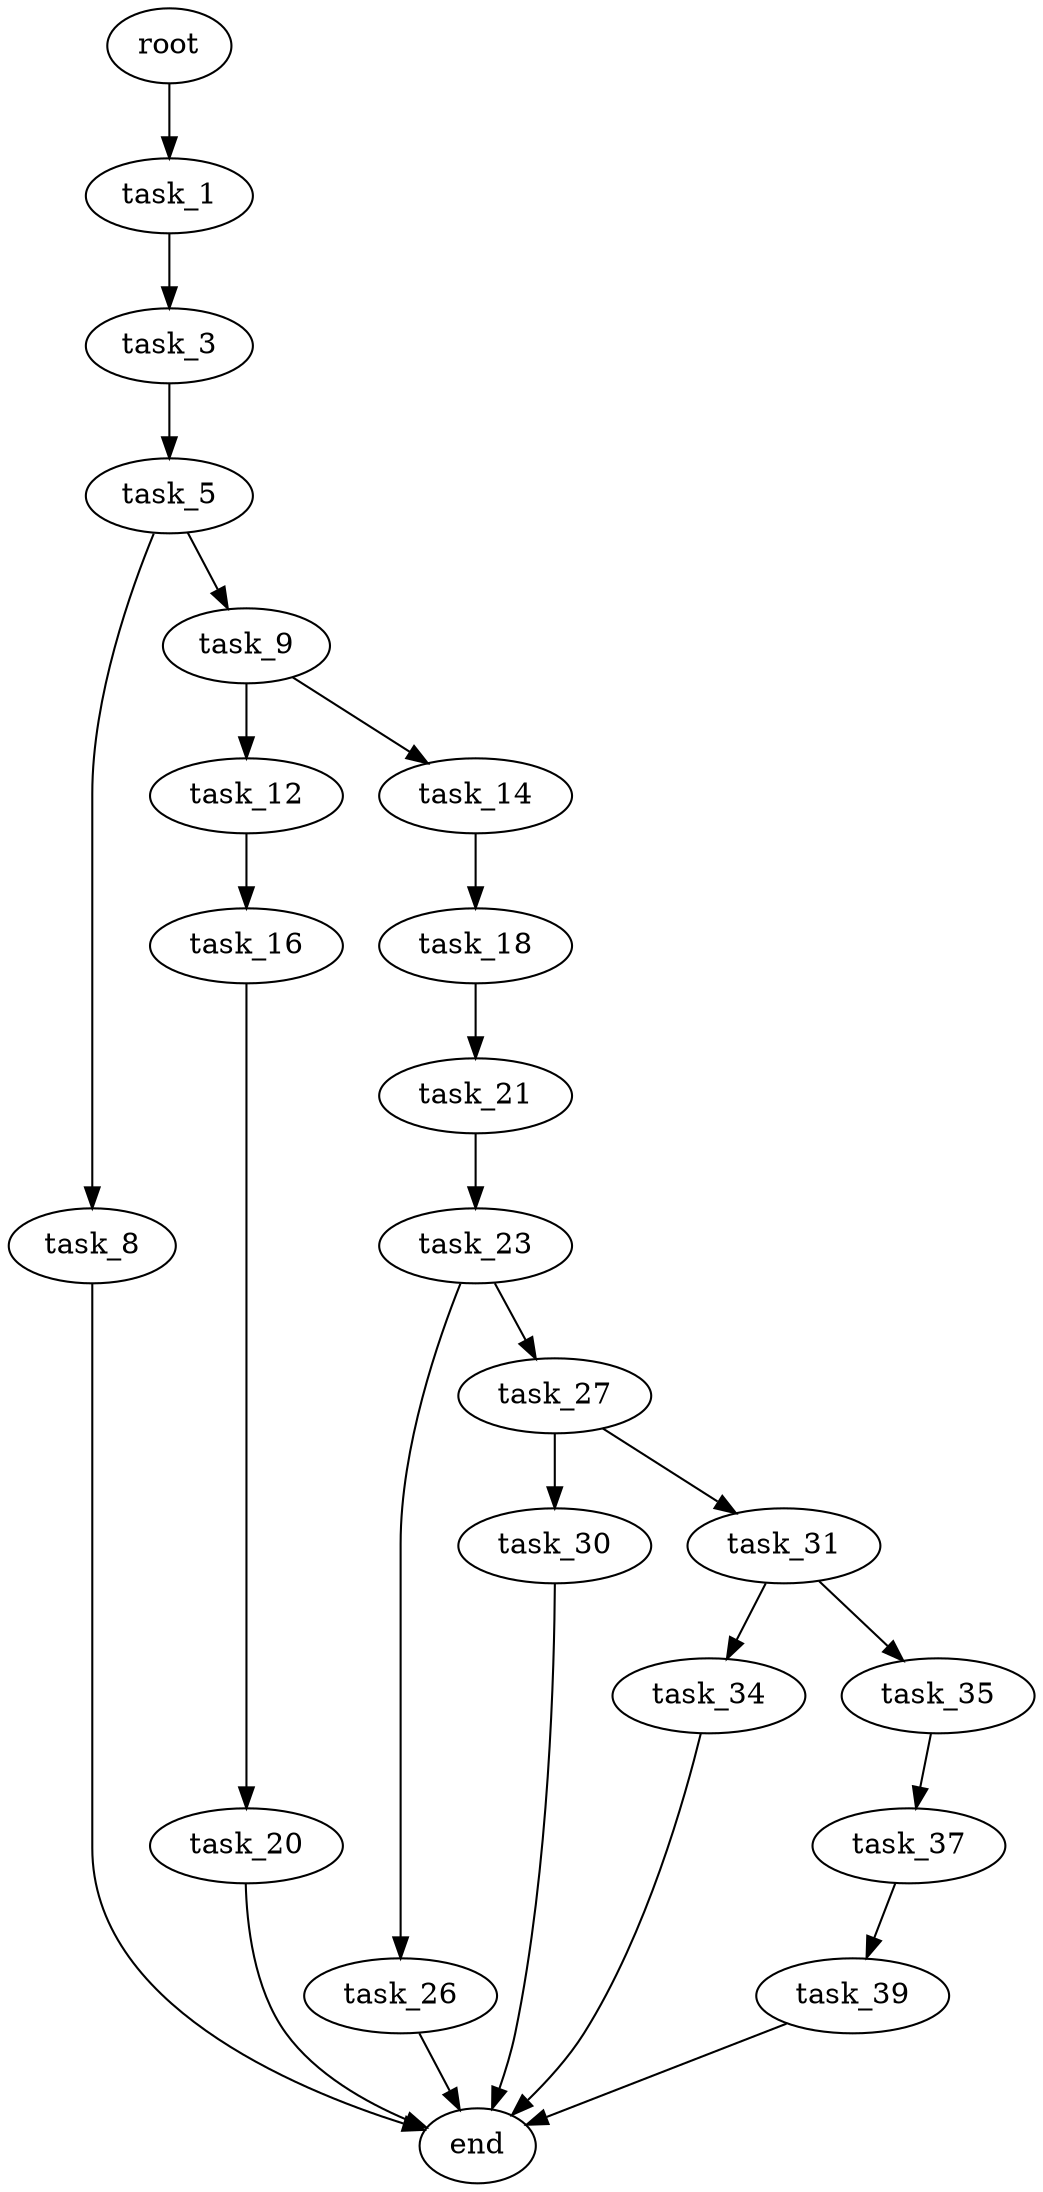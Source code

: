 digraph G {
  root [size="0.000000"];
  task_1 [size="180910409989.000000"];
  task_3 [size="74657895921.000000"];
  task_5 [size="16117176442.000000"];
  task_8 [size="18801577256.000000"];
  task_9 [size="37454311875.000000"];
  task_12 [size="1195254185.000000"];
  task_14 [size="8589934592.000000"];
  task_16 [size="105793979874.000000"];
  task_18 [size="58206194298.000000"];
  task_20 [size="231928233984.000000"];
  task_21 [size="8589934592.000000"];
  task_23 [size="193384164353.000000"];
  task_26 [size="1401276956.000000"];
  task_27 [size="22281416523.000000"];
  task_30 [size="921143324802.000000"];
  task_31 [size="227748218723.000000"];
  task_34 [size="4896829687.000000"];
  task_35 [size="1128960850.000000"];
  task_37 [size="8231655490.000000"];
  task_39 [size="23677005857.000000"];
  end [size="0.000000"];

  root -> task_1 [size="1.000000"];
  task_1 -> task_3 [size="679477248.000000"];
  task_3 -> task_5 [size="75497472.000000"];
  task_5 -> task_8 [size="411041792.000000"];
  task_5 -> task_9 [size="411041792.000000"];
  task_8 -> end [size="1.000000"];
  task_9 -> task_12 [size="33554432.000000"];
  task_9 -> task_14 [size="33554432.000000"];
  task_12 -> task_16 [size="33554432.000000"];
  task_14 -> task_18 [size="33554432.000000"];
  task_16 -> task_20 [size="301989888.000000"];
  task_18 -> task_21 [size="134217728.000000"];
  task_20 -> end [size="1.000000"];
  task_21 -> task_23 [size="33554432.000000"];
  task_23 -> task_26 [size="134217728.000000"];
  task_23 -> task_27 [size="134217728.000000"];
  task_26 -> end [size="1.000000"];
  task_27 -> task_30 [size="536870912.000000"];
  task_27 -> task_31 [size="536870912.000000"];
  task_30 -> end [size="1.000000"];
  task_31 -> task_34 [size="209715200.000000"];
  task_31 -> task_35 [size="209715200.000000"];
  task_34 -> end [size="1.000000"];
  task_35 -> task_37 [size="33554432.000000"];
  task_37 -> task_39 [size="411041792.000000"];
  task_39 -> end [size="1.000000"];
}
